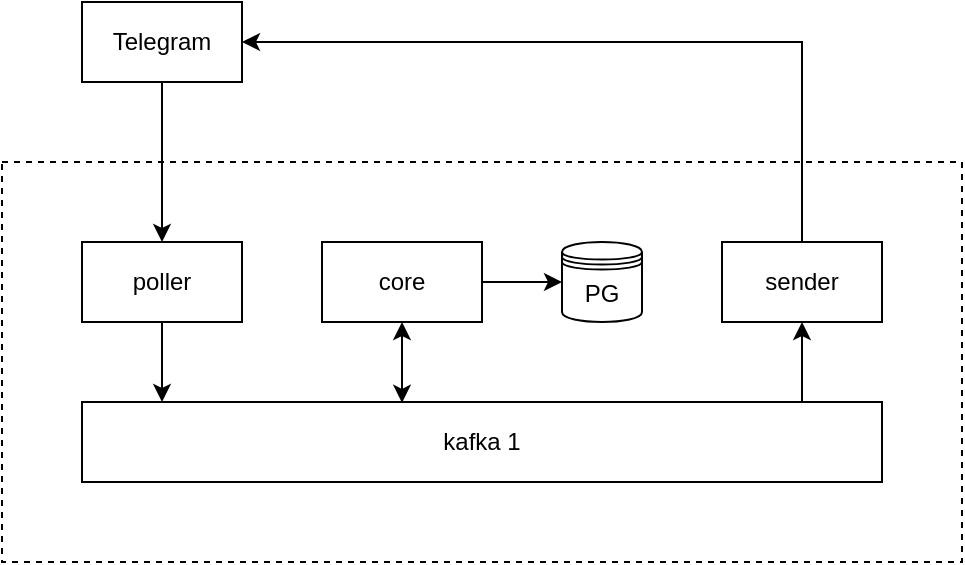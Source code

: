<mxfile version="21.3.2" type="google">
  <diagram name="Страница 1" id="RuSVnRJUI8bE1k8jBO7x">
    <mxGraphModel grid="1" page="1" gridSize="10" guides="1" tooltips="1" connect="1" arrows="1" fold="1" pageScale="1" pageWidth="827" pageHeight="1169" math="0" shadow="0">
      <root>
        <mxCell id="0" />
        <mxCell id="1" parent="0" />
        <mxCell id="miBH7GK4aa3x4Xay3SHT-16" style="edgeStyle=orthogonalEdgeStyle;rounded=0;orthogonalLoop=1;jettySize=auto;html=1;entryX=0.5;entryY=0;entryDx=0;entryDy=0;" edge="1" parent="1" source="miBH7GK4aa3x4Xay3SHT-1" target="miBH7GK4aa3x4Xay3SHT-6">
          <mxGeometry relative="1" as="geometry" />
        </mxCell>
        <mxCell id="miBH7GK4aa3x4Xay3SHT-1" value="Telegram" style="rounded=0;whiteSpace=wrap;html=1;" vertex="1" parent="1">
          <mxGeometry x="80" y="40" width="80" height="40" as="geometry" />
        </mxCell>
        <mxCell id="miBH7GK4aa3x4Xay3SHT-2" value="" style="rounded=0;whiteSpace=wrap;html=1;dashed=1;fillColor=none;" vertex="1" parent="1">
          <mxGeometry x="40" y="120" width="480" height="200" as="geometry" />
        </mxCell>
        <mxCell id="miBH7GK4aa3x4Xay3SHT-9" style="edgeStyle=orthogonalEdgeStyle;rounded=0;orthogonalLoop=1;jettySize=auto;html=1;exitX=0.5;exitY=1;exitDx=0;exitDy=0;entryX=0.1;entryY=0;entryDx=0;entryDy=0;entryPerimeter=0;" edge="1" parent="1" source="miBH7GK4aa3x4Xay3SHT-6" target="miBH7GK4aa3x4Xay3SHT-7">
          <mxGeometry relative="1" as="geometry" />
        </mxCell>
        <mxCell id="miBH7GK4aa3x4Xay3SHT-6" value="poller" style="rounded=0;whiteSpace=wrap;html=1;" vertex="1" parent="1">
          <mxGeometry x="80" y="160" width="80" height="40" as="geometry" />
        </mxCell>
        <mxCell id="miBH7GK4aa3x4Xay3SHT-7" value="kafka 1" style="rounded=0;whiteSpace=wrap;html=1;" vertex="1" parent="1">
          <mxGeometry x="80" y="240" width="400" height="40" as="geometry" />
        </mxCell>
        <mxCell id="miBH7GK4aa3x4Xay3SHT-11" value="" style="edgeStyle=orthogonalEdgeStyle;rounded=0;orthogonalLoop=1;jettySize=auto;html=1;startArrow=classic;startFill=1;entryX=0.4;entryY=0.01;entryDx=0;entryDy=0;entryPerimeter=0;" edge="1" parent="1" source="miBH7GK4aa3x4Xay3SHT-10" target="miBH7GK4aa3x4Xay3SHT-7">
          <mxGeometry relative="1" as="geometry" />
        </mxCell>
        <mxCell id="miBH7GK4aa3x4Xay3SHT-13" style="edgeStyle=orthogonalEdgeStyle;rounded=0;orthogonalLoop=1;jettySize=auto;html=1;entryX=0;entryY=0.5;entryDx=0;entryDy=0;" edge="1" parent="1" source="miBH7GK4aa3x4Xay3SHT-10" target="miBH7GK4aa3x4Xay3SHT-12">
          <mxGeometry relative="1" as="geometry" />
        </mxCell>
        <mxCell id="miBH7GK4aa3x4Xay3SHT-10" value="core" style="rounded=0;whiteSpace=wrap;html=1;" vertex="1" parent="1">
          <mxGeometry x="200" y="160" width="80" height="40" as="geometry" />
        </mxCell>
        <mxCell id="miBH7GK4aa3x4Xay3SHT-12" value="PG" style="shape=datastore;whiteSpace=wrap;html=1;" vertex="1" parent="1">
          <mxGeometry x="320" y="160" width="40" height="40" as="geometry" />
        </mxCell>
        <mxCell id="miBH7GK4aa3x4Xay3SHT-15" style="edgeStyle=orthogonalEdgeStyle;rounded=0;orthogonalLoop=1;jettySize=auto;html=1;exitX=0.5;exitY=1;exitDx=0;exitDy=0;startArrow=classic;startFill=1;endArrow=none;endFill=0;" edge="1" parent="1" source="miBH7GK4aa3x4Xay3SHT-14">
          <mxGeometry relative="1" as="geometry">
            <mxPoint x="440" y="240" as="targetPoint" />
            <Array as="points">
              <mxPoint x="440" y="240" />
            </Array>
          </mxGeometry>
        </mxCell>
        <mxCell id="miBH7GK4aa3x4Xay3SHT-18" style="edgeStyle=orthogonalEdgeStyle;rounded=0;orthogonalLoop=1;jettySize=auto;html=1;entryX=1;entryY=0.5;entryDx=0;entryDy=0;exitX=0.5;exitY=0;exitDx=0;exitDy=0;" edge="1" parent="1" source="miBH7GK4aa3x4Xay3SHT-14" target="miBH7GK4aa3x4Xay3SHT-1">
          <mxGeometry relative="1" as="geometry">
            <Array as="points">
              <mxPoint x="440" y="60" />
            </Array>
          </mxGeometry>
        </mxCell>
        <mxCell id="miBH7GK4aa3x4Xay3SHT-14" value="sender" style="rounded=0;whiteSpace=wrap;html=1;" vertex="1" parent="1">
          <mxGeometry x="400" y="160" width="80" height="40" as="geometry" />
        </mxCell>
      </root>
    </mxGraphModel>
  </diagram>
</mxfile>
